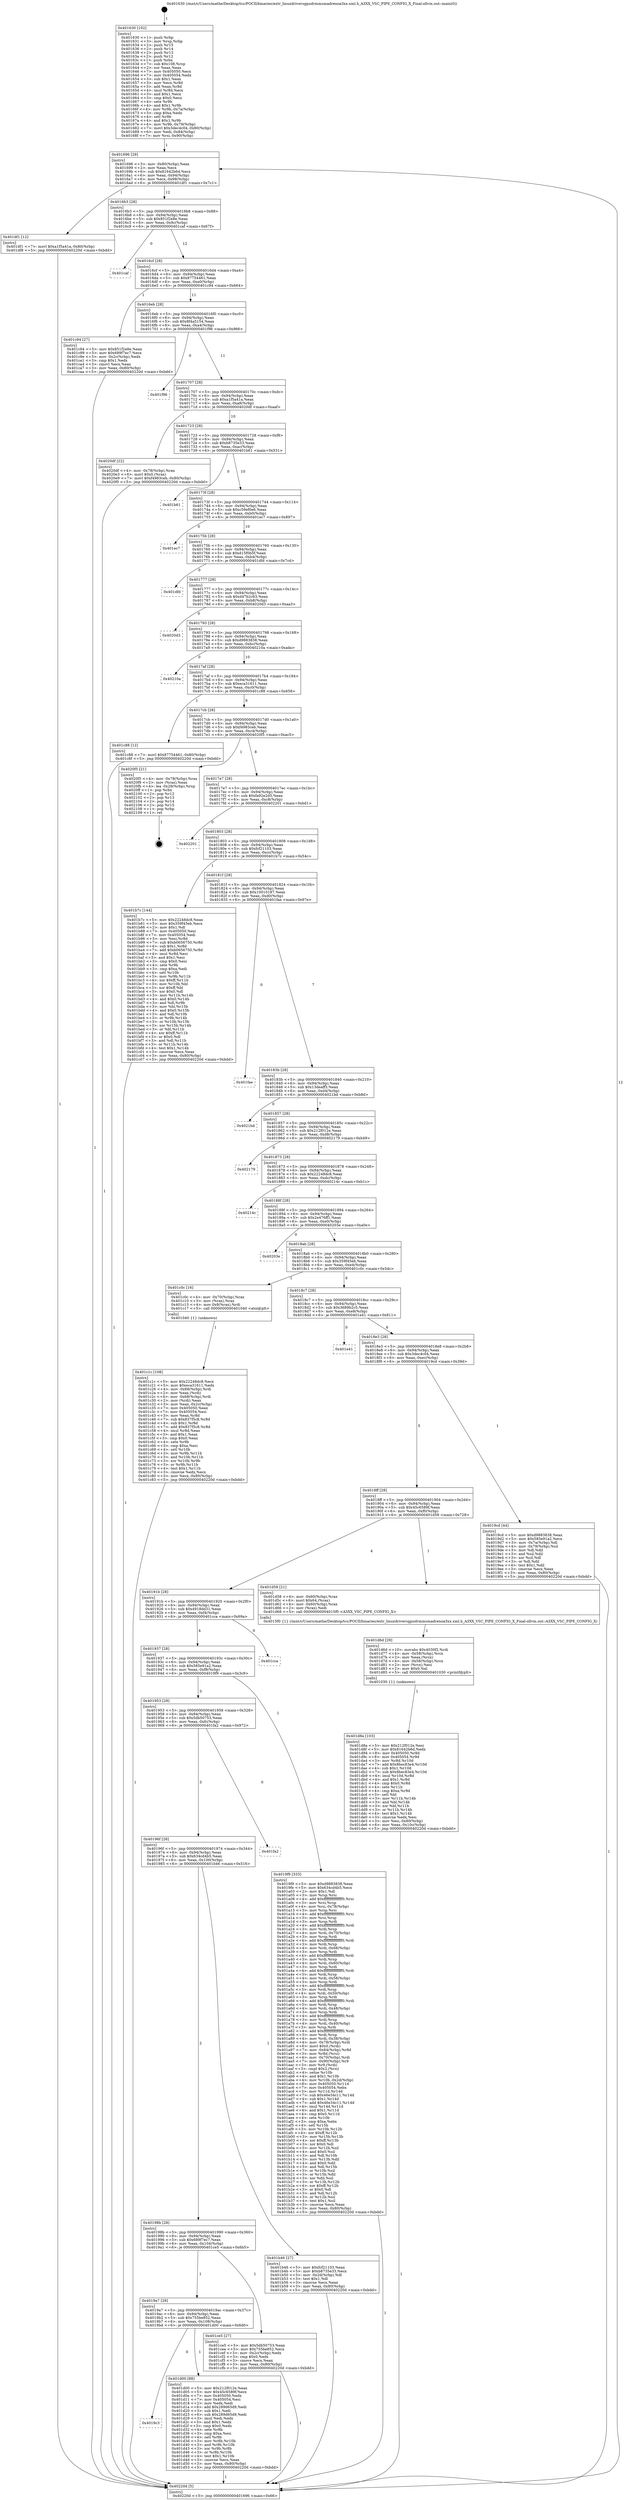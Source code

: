 digraph "0x401630" {
  label = "0x401630 (/mnt/c/Users/mathe/Desktop/tcc/POCII/binaries/extr_linuxdriversgpudrmmsmadrenoa3xx.xml.h_A3XX_VSC_PIPE_CONFIG_X_Final-ollvm.out::main(0))"
  labelloc = "t"
  node[shape=record]

  Entry [label="",width=0.3,height=0.3,shape=circle,fillcolor=black,style=filled]
  "0x401696" [label="{
     0x401696 [29]\l
     | [instrs]\l
     &nbsp;&nbsp;0x401696 \<+3\>: mov -0x80(%rbp),%eax\l
     &nbsp;&nbsp;0x401699 \<+2\>: mov %eax,%ecx\l
     &nbsp;&nbsp;0x40169b \<+6\>: sub $0x81642b6d,%ecx\l
     &nbsp;&nbsp;0x4016a1 \<+6\>: mov %eax,-0x94(%rbp)\l
     &nbsp;&nbsp;0x4016a7 \<+6\>: mov %ecx,-0x98(%rbp)\l
     &nbsp;&nbsp;0x4016ad \<+6\>: je 0000000000401df1 \<main+0x7c1\>\l
  }"]
  "0x401df1" [label="{
     0x401df1 [12]\l
     | [instrs]\l
     &nbsp;&nbsp;0x401df1 \<+7\>: movl $0xa1f5a41a,-0x80(%rbp)\l
     &nbsp;&nbsp;0x401df8 \<+5\>: jmp 000000000040220d \<main+0xbdd\>\l
  }"]
  "0x4016b3" [label="{
     0x4016b3 [28]\l
     | [instrs]\l
     &nbsp;&nbsp;0x4016b3 \<+5\>: jmp 00000000004016b8 \<main+0x88\>\l
     &nbsp;&nbsp;0x4016b8 \<+6\>: mov -0x94(%rbp),%eax\l
     &nbsp;&nbsp;0x4016be \<+5\>: sub $0x851f2e8e,%eax\l
     &nbsp;&nbsp;0x4016c3 \<+6\>: mov %eax,-0x9c(%rbp)\l
     &nbsp;&nbsp;0x4016c9 \<+6\>: je 0000000000401caf \<main+0x67f\>\l
  }"]
  Exit [label="",width=0.3,height=0.3,shape=circle,fillcolor=black,style=filled,peripheries=2]
  "0x401caf" [label="{
     0x401caf\l
  }", style=dashed]
  "0x4016cf" [label="{
     0x4016cf [28]\l
     | [instrs]\l
     &nbsp;&nbsp;0x4016cf \<+5\>: jmp 00000000004016d4 \<main+0xa4\>\l
     &nbsp;&nbsp;0x4016d4 \<+6\>: mov -0x94(%rbp),%eax\l
     &nbsp;&nbsp;0x4016da \<+5\>: sub $0x87754461,%eax\l
     &nbsp;&nbsp;0x4016df \<+6\>: mov %eax,-0xa0(%rbp)\l
     &nbsp;&nbsp;0x4016e5 \<+6\>: je 0000000000401c94 \<main+0x664\>\l
  }"]
  "0x401d8a" [label="{
     0x401d8a [103]\l
     | [instrs]\l
     &nbsp;&nbsp;0x401d8a \<+5\>: mov $0x212f012e,%esi\l
     &nbsp;&nbsp;0x401d8f \<+5\>: mov $0x81642b6d,%edx\l
     &nbsp;&nbsp;0x401d94 \<+8\>: mov 0x405050,%r8d\l
     &nbsp;&nbsp;0x401d9c \<+8\>: mov 0x405054,%r9d\l
     &nbsp;&nbsp;0x401da4 \<+3\>: mov %r8d,%r10d\l
     &nbsp;&nbsp;0x401da7 \<+7\>: add $0x8bec83e4,%r10d\l
     &nbsp;&nbsp;0x401dae \<+4\>: sub $0x1,%r10d\l
     &nbsp;&nbsp;0x401db2 \<+7\>: sub $0x8bec83e4,%r10d\l
     &nbsp;&nbsp;0x401db9 \<+4\>: imul %r10d,%r8d\l
     &nbsp;&nbsp;0x401dbd \<+4\>: and $0x1,%r8d\l
     &nbsp;&nbsp;0x401dc1 \<+4\>: cmp $0x0,%r8d\l
     &nbsp;&nbsp;0x401dc5 \<+4\>: sete %r11b\l
     &nbsp;&nbsp;0x401dc9 \<+4\>: cmp $0xa,%r9d\l
     &nbsp;&nbsp;0x401dcd \<+3\>: setl %bl\l
     &nbsp;&nbsp;0x401dd0 \<+3\>: mov %r11b,%r14b\l
     &nbsp;&nbsp;0x401dd3 \<+3\>: and %bl,%r14b\l
     &nbsp;&nbsp;0x401dd6 \<+3\>: xor %bl,%r11b\l
     &nbsp;&nbsp;0x401dd9 \<+3\>: or %r11b,%r14b\l
     &nbsp;&nbsp;0x401ddc \<+4\>: test $0x1,%r14b\l
     &nbsp;&nbsp;0x401de0 \<+3\>: cmovne %edx,%esi\l
     &nbsp;&nbsp;0x401de3 \<+3\>: mov %esi,-0x80(%rbp)\l
     &nbsp;&nbsp;0x401de6 \<+6\>: mov %eax,-0x10c(%rbp)\l
     &nbsp;&nbsp;0x401dec \<+5\>: jmp 000000000040220d \<main+0xbdd\>\l
  }"]
  "0x401c94" [label="{
     0x401c94 [27]\l
     | [instrs]\l
     &nbsp;&nbsp;0x401c94 \<+5\>: mov $0x851f2e8e,%eax\l
     &nbsp;&nbsp;0x401c99 \<+5\>: mov $0x689f7ec7,%ecx\l
     &nbsp;&nbsp;0x401c9e \<+3\>: mov -0x2c(%rbp),%edx\l
     &nbsp;&nbsp;0x401ca1 \<+3\>: cmp $0x1,%edx\l
     &nbsp;&nbsp;0x401ca4 \<+3\>: cmovl %ecx,%eax\l
     &nbsp;&nbsp;0x401ca7 \<+3\>: mov %eax,-0x80(%rbp)\l
     &nbsp;&nbsp;0x401caa \<+5\>: jmp 000000000040220d \<main+0xbdd\>\l
  }"]
  "0x4016eb" [label="{
     0x4016eb [28]\l
     | [instrs]\l
     &nbsp;&nbsp;0x4016eb \<+5\>: jmp 00000000004016f0 \<main+0xc0\>\l
     &nbsp;&nbsp;0x4016f0 \<+6\>: mov -0x94(%rbp),%eax\l
     &nbsp;&nbsp;0x4016f6 \<+5\>: sub $0x8f4a5154,%eax\l
     &nbsp;&nbsp;0x4016fb \<+6\>: mov %eax,-0xa4(%rbp)\l
     &nbsp;&nbsp;0x401701 \<+6\>: je 0000000000401f96 \<main+0x966\>\l
  }"]
  "0x401d6d" [label="{
     0x401d6d [29]\l
     | [instrs]\l
     &nbsp;&nbsp;0x401d6d \<+10\>: movabs $0x4030f2,%rdi\l
     &nbsp;&nbsp;0x401d77 \<+4\>: mov -0x58(%rbp),%rcx\l
     &nbsp;&nbsp;0x401d7b \<+2\>: mov %eax,(%rcx)\l
     &nbsp;&nbsp;0x401d7d \<+4\>: mov -0x58(%rbp),%rcx\l
     &nbsp;&nbsp;0x401d81 \<+2\>: mov (%rcx),%esi\l
     &nbsp;&nbsp;0x401d83 \<+2\>: mov $0x0,%al\l
     &nbsp;&nbsp;0x401d85 \<+5\>: call 0000000000401030 \<printf@plt\>\l
     | [calls]\l
     &nbsp;&nbsp;0x401030 \{1\} (unknown)\l
  }"]
  "0x401f96" [label="{
     0x401f96\l
  }", style=dashed]
  "0x401707" [label="{
     0x401707 [28]\l
     | [instrs]\l
     &nbsp;&nbsp;0x401707 \<+5\>: jmp 000000000040170c \<main+0xdc\>\l
     &nbsp;&nbsp;0x40170c \<+6\>: mov -0x94(%rbp),%eax\l
     &nbsp;&nbsp;0x401712 \<+5\>: sub $0xa1f5a41a,%eax\l
     &nbsp;&nbsp;0x401717 \<+6\>: mov %eax,-0xa8(%rbp)\l
     &nbsp;&nbsp;0x40171d \<+6\>: je 00000000004020df \<main+0xaaf\>\l
  }"]
  "0x4019c3" [label="{
     0x4019c3\l
  }", style=dashed]
  "0x4020df" [label="{
     0x4020df [22]\l
     | [instrs]\l
     &nbsp;&nbsp;0x4020df \<+4\>: mov -0x78(%rbp),%rax\l
     &nbsp;&nbsp;0x4020e3 \<+6\>: movl $0x0,(%rax)\l
     &nbsp;&nbsp;0x4020e9 \<+7\>: movl $0xf4983ceb,-0x80(%rbp)\l
     &nbsp;&nbsp;0x4020f0 \<+5\>: jmp 000000000040220d \<main+0xbdd\>\l
  }"]
  "0x401723" [label="{
     0x401723 [28]\l
     | [instrs]\l
     &nbsp;&nbsp;0x401723 \<+5\>: jmp 0000000000401728 \<main+0xf8\>\l
     &nbsp;&nbsp;0x401728 \<+6\>: mov -0x94(%rbp),%eax\l
     &nbsp;&nbsp;0x40172e \<+5\>: sub $0xb8735e33,%eax\l
     &nbsp;&nbsp;0x401733 \<+6\>: mov %eax,-0xac(%rbp)\l
     &nbsp;&nbsp;0x401739 \<+6\>: je 0000000000401b61 \<main+0x531\>\l
  }"]
  "0x401d00" [label="{
     0x401d00 [88]\l
     | [instrs]\l
     &nbsp;&nbsp;0x401d00 \<+5\>: mov $0x212f012e,%eax\l
     &nbsp;&nbsp;0x401d05 \<+5\>: mov $0x45c6589f,%ecx\l
     &nbsp;&nbsp;0x401d0a \<+7\>: mov 0x405050,%edx\l
     &nbsp;&nbsp;0x401d11 \<+7\>: mov 0x405054,%esi\l
     &nbsp;&nbsp;0x401d18 \<+2\>: mov %edx,%edi\l
     &nbsp;&nbsp;0x401d1a \<+6\>: add $0x289d65d9,%edi\l
     &nbsp;&nbsp;0x401d20 \<+3\>: sub $0x1,%edi\l
     &nbsp;&nbsp;0x401d23 \<+6\>: sub $0x289d65d9,%edi\l
     &nbsp;&nbsp;0x401d29 \<+3\>: imul %edi,%edx\l
     &nbsp;&nbsp;0x401d2c \<+3\>: and $0x1,%edx\l
     &nbsp;&nbsp;0x401d2f \<+3\>: cmp $0x0,%edx\l
     &nbsp;&nbsp;0x401d32 \<+4\>: sete %r8b\l
     &nbsp;&nbsp;0x401d36 \<+3\>: cmp $0xa,%esi\l
     &nbsp;&nbsp;0x401d39 \<+4\>: setl %r9b\l
     &nbsp;&nbsp;0x401d3d \<+3\>: mov %r8b,%r10b\l
     &nbsp;&nbsp;0x401d40 \<+3\>: and %r9b,%r10b\l
     &nbsp;&nbsp;0x401d43 \<+3\>: xor %r9b,%r8b\l
     &nbsp;&nbsp;0x401d46 \<+3\>: or %r8b,%r10b\l
     &nbsp;&nbsp;0x401d49 \<+4\>: test $0x1,%r10b\l
     &nbsp;&nbsp;0x401d4d \<+3\>: cmovne %ecx,%eax\l
     &nbsp;&nbsp;0x401d50 \<+3\>: mov %eax,-0x80(%rbp)\l
     &nbsp;&nbsp;0x401d53 \<+5\>: jmp 000000000040220d \<main+0xbdd\>\l
  }"]
  "0x401b61" [label="{
     0x401b61\l
  }", style=dashed]
  "0x40173f" [label="{
     0x40173f [28]\l
     | [instrs]\l
     &nbsp;&nbsp;0x40173f \<+5\>: jmp 0000000000401744 \<main+0x114\>\l
     &nbsp;&nbsp;0x401744 \<+6\>: mov -0x94(%rbp),%eax\l
     &nbsp;&nbsp;0x40174a \<+5\>: sub $0xc59ef0e6,%eax\l
     &nbsp;&nbsp;0x40174f \<+6\>: mov %eax,-0xb0(%rbp)\l
     &nbsp;&nbsp;0x401755 \<+6\>: je 0000000000401ec7 \<main+0x897\>\l
  }"]
  "0x4019a7" [label="{
     0x4019a7 [28]\l
     | [instrs]\l
     &nbsp;&nbsp;0x4019a7 \<+5\>: jmp 00000000004019ac \<main+0x37c\>\l
     &nbsp;&nbsp;0x4019ac \<+6\>: mov -0x94(%rbp),%eax\l
     &nbsp;&nbsp;0x4019b2 \<+5\>: sub $0x755be852,%eax\l
     &nbsp;&nbsp;0x4019b7 \<+6\>: mov %eax,-0x108(%rbp)\l
     &nbsp;&nbsp;0x4019bd \<+6\>: je 0000000000401d00 \<main+0x6d0\>\l
  }"]
  "0x401ec7" [label="{
     0x401ec7\l
  }", style=dashed]
  "0x40175b" [label="{
     0x40175b [28]\l
     | [instrs]\l
     &nbsp;&nbsp;0x40175b \<+5\>: jmp 0000000000401760 \<main+0x130\>\l
     &nbsp;&nbsp;0x401760 \<+6\>: mov -0x94(%rbp),%eax\l
     &nbsp;&nbsp;0x401766 \<+5\>: sub $0xd15f0b5f,%eax\l
     &nbsp;&nbsp;0x40176b \<+6\>: mov %eax,-0xb4(%rbp)\l
     &nbsp;&nbsp;0x401771 \<+6\>: je 0000000000401dfd \<main+0x7cd\>\l
  }"]
  "0x401ce5" [label="{
     0x401ce5 [27]\l
     | [instrs]\l
     &nbsp;&nbsp;0x401ce5 \<+5\>: mov $0x5db50753,%eax\l
     &nbsp;&nbsp;0x401cea \<+5\>: mov $0x755be852,%ecx\l
     &nbsp;&nbsp;0x401cef \<+3\>: mov -0x2c(%rbp),%edx\l
     &nbsp;&nbsp;0x401cf2 \<+3\>: cmp $0x0,%edx\l
     &nbsp;&nbsp;0x401cf5 \<+3\>: cmove %ecx,%eax\l
     &nbsp;&nbsp;0x401cf8 \<+3\>: mov %eax,-0x80(%rbp)\l
     &nbsp;&nbsp;0x401cfb \<+5\>: jmp 000000000040220d \<main+0xbdd\>\l
  }"]
  "0x401dfd" [label="{
     0x401dfd\l
  }", style=dashed]
  "0x401777" [label="{
     0x401777 [28]\l
     | [instrs]\l
     &nbsp;&nbsp;0x401777 \<+5\>: jmp 000000000040177c \<main+0x14c\>\l
     &nbsp;&nbsp;0x40177c \<+6\>: mov -0x94(%rbp),%eax\l
     &nbsp;&nbsp;0x401782 \<+5\>: sub $0xd47b2c63,%eax\l
     &nbsp;&nbsp;0x401787 \<+6\>: mov %eax,-0xb8(%rbp)\l
     &nbsp;&nbsp;0x40178d \<+6\>: je 00000000004020d3 \<main+0xaa3\>\l
  }"]
  "0x401c1c" [label="{
     0x401c1c [108]\l
     | [instrs]\l
     &nbsp;&nbsp;0x401c1c \<+5\>: mov $0x22248dc8,%ecx\l
     &nbsp;&nbsp;0x401c21 \<+5\>: mov $0xeca31611,%edx\l
     &nbsp;&nbsp;0x401c26 \<+4\>: mov -0x68(%rbp),%rdi\l
     &nbsp;&nbsp;0x401c2a \<+2\>: mov %eax,(%rdi)\l
     &nbsp;&nbsp;0x401c2c \<+4\>: mov -0x68(%rbp),%rdi\l
     &nbsp;&nbsp;0x401c30 \<+2\>: mov (%rdi),%eax\l
     &nbsp;&nbsp;0x401c32 \<+3\>: mov %eax,-0x2c(%rbp)\l
     &nbsp;&nbsp;0x401c35 \<+7\>: mov 0x405050,%eax\l
     &nbsp;&nbsp;0x401c3c \<+7\>: mov 0x405054,%esi\l
     &nbsp;&nbsp;0x401c43 \<+3\>: mov %eax,%r8d\l
     &nbsp;&nbsp;0x401c46 \<+7\>: sub $0x837f5c8,%r8d\l
     &nbsp;&nbsp;0x401c4d \<+4\>: sub $0x1,%r8d\l
     &nbsp;&nbsp;0x401c51 \<+7\>: add $0x837f5c8,%r8d\l
     &nbsp;&nbsp;0x401c58 \<+4\>: imul %r8d,%eax\l
     &nbsp;&nbsp;0x401c5c \<+3\>: and $0x1,%eax\l
     &nbsp;&nbsp;0x401c5f \<+3\>: cmp $0x0,%eax\l
     &nbsp;&nbsp;0x401c62 \<+4\>: sete %r9b\l
     &nbsp;&nbsp;0x401c66 \<+3\>: cmp $0xa,%esi\l
     &nbsp;&nbsp;0x401c69 \<+4\>: setl %r10b\l
     &nbsp;&nbsp;0x401c6d \<+3\>: mov %r9b,%r11b\l
     &nbsp;&nbsp;0x401c70 \<+3\>: and %r10b,%r11b\l
     &nbsp;&nbsp;0x401c73 \<+3\>: xor %r10b,%r9b\l
     &nbsp;&nbsp;0x401c76 \<+3\>: or %r9b,%r11b\l
     &nbsp;&nbsp;0x401c79 \<+4\>: test $0x1,%r11b\l
     &nbsp;&nbsp;0x401c7d \<+3\>: cmovne %edx,%ecx\l
     &nbsp;&nbsp;0x401c80 \<+3\>: mov %ecx,-0x80(%rbp)\l
     &nbsp;&nbsp;0x401c83 \<+5\>: jmp 000000000040220d \<main+0xbdd\>\l
  }"]
  "0x4020d3" [label="{
     0x4020d3\l
  }", style=dashed]
  "0x401793" [label="{
     0x401793 [28]\l
     | [instrs]\l
     &nbsp;&nbsp;0x401793 \<+5\>: jmp 0000000000401798 \<main+0x168\>\l
     &nbsp;&nbsp;0x401798 \<+6\>: mov -0x94(%rbp),%eax\l
     &nbsp;&nbsp;0x40179e \<+5\>: sub $0xd9883838,%eax\l
     &nbsp;&nbsp;0x4017a3 \<+6\>: mov %eax,-0xbc(%rbp)\l
     &nbsp;&nbsp;0x4017a9 \<+6\>: je 000000000040210a \<main+0xada\>\l
  }"]
  "0x40198b" [label="{
     0x40198b [28]\l
     | [instrs]\l
     &nbsp;&nbsp;0x40198b \<+5\>: jmp 0000000000401990 \<main+0x360\>\l
     &nbsp;&nbsp;0x401990 \<+6\>: mov -0x94(%rbp),%eax\l
     &nbsp;&nbsp;0x401996 \<+5\>: sub $0x689f7ec7,%eax\l
     &nbsp;&nbsp;0x40199b \<+6\>: mov %eax,-0x104(%rbp)\l
     &nbsp;&nbsp;0x4019a1 \<+6\>: je 0000000000401ce5 \<main+0x6b5\>\l
  }"]
  "0x40210a" [label="{
     0x40210a\l
  }", style=dashed]
  "0x4017af" [label="{
     0x4017af [28]\l
     | [instrs]\l
     &nbsp;&nbsp;0x4017af \<+5\>: jmp 00000000004017b4 \<main+0x184\>\l
     &nbsp;&nbsp;0x4017b4 \<+6\>: mov -0x94(%rbp),%eax\l
     &nbsp;&nbsp;0x4017ba \<+5\>: sub $0xeca31611,%eax\l
     &nbsp;&nbsp;0x4017bf \<+6\>: mov %eax,-0xc0(%rbp)\l
     &nbsp;&nbsp;0x4017c5 \<+6\>: je 0000000000401c88 \<main+0x658\>\l
  }"]
  "0x401b46" [label="{
     0x401b46 [27]\l
     | [instrs]\l
     &nbsp;&nbsp;0x401b46 \<+5\>: mov $0xfcf21103,%eax\l
     &nbsp;&nbsp;0x401b4b \<+5\>: mov $0xb8735e33,%ecx\l
     &nbsp;&nbsp;0x401b50 \<+3\>: mov -0x2d(%rbp),%dl\l
     &nbsp;&nbsp;0x401b53 \<+3\>: test $0x1,%dl\l
     &nbsp;&nbsp;0x401b56 \<+3\>: cmovne %ecx,%eax\l
     &nbsp;&nbsp;0x401b59 \<+3\>: mov %eax,-0x80(%rbp)\l
     &nbsp;&nbsp;0x401b5c \<+5\>: jmp 000000000040220d \<main+0xbdd\>\l
  }"]
  "0x401c88" [label="{
     0x401c88 [12]\l
     | [instrs]\l
     &nbsp;&nbsp;0x401c88 \<+7\>: movl $0x87754461,-0x80(%rbp)\l
     &nbsp;&nbsp;0x401c8f \<+5\>: jmp 000000000040220d \<main+0xbdd\>\l
  }"]
  "0x4017cb" [label="{
     0x4017cb [28]\l
     | [instrs]\l
     &nbsp;&nbsp;0x4017cb \<+5\>: jmp 00000000004017d0 \<main+0x1a0\>\l
     &nbsp;&nbsp;0x4017d0 \<+6\>: mov -0x94(%rbp),%eax\l
     &nbsp;&nbsp;0x4017d6 \<+5\>: sub $0xf4983ceb,%eax\l
     &nbsp;&nbsp;0x4017db \<+6\>: mov %eax,-0xc4(%rbp)\l
     &nbsp;&nbsp;0x4017e1 \<+6\>: je 00000000004020f5 \<main+0xac5\>\l
  }"]
  "0x40196f" [label="{
     0x40196f [28]\l
     | [instrs]\l
     &nbsp;&nbsp;0x40196f \<+5\>: jmp 0000000000401974 \<main+0x344\>\l
     &nbsp;&nbsp;0x401974 \<+6\>: mov -0x94(%rbp),%eax\l
     &nbsp;&nbsp;0x40197a \<+5\>: sub $0x634cd4b5,%eax\l
     &nbsp;&nbsp;0x40197f \<+6\>: mov %eax,-0x100(%rbp)\l
     &nbsp;&nbsp;0x401985 \<+6\>: je 0000000000401b46 \<main+0x516\>\l
  }"]
  "0x4020f5" [label="{
     0x4020f5 [21]\l
     | [instrs]\l
     &nbsp;&nbsp;0x4020f5 \<+4\>: mov -0x78(%rbp),%rax\l
     &nbsp;&nbsp;0x4020f9 \<+2\>: mov (%rax),%eax\l
     &nbsp;&nbsp;0x4020fb \<+4\>: lea -0x28(%rbp),%rsp\l
     &nbsp;&nbsp;0x4020ff \<+1\>: pop %rbx\l
     &nbsp;&nbsp;0x402100 \<+2\>: pop %r12\l
     &nbsp;&nbsp;0x402102 \<+2\>: pop %r13\l
     &nbsp;&nbsp;0x402104 \<+2\>: pop %r14\l
     &nbsp;&nbsp;0x402106 \<+2\>: pop %r15\l
     &nbsp;&nbsp;0x402108 \<+1\>: pop %rbp\l
     &nbsp;&nbsp;0x402109 \<+1\>: ret\l
  }"]
  "0x4017e7" [label="{
     0x4017e7 [28]\l
     | [instrs]\l
     &nbsp;&nbsp;0x4017e7 \<+5\>: jmp 00000000004017ec \<main+0x1bc\>\l
     &nbsp;&nbsp;0x4017ec \<+6\>: mov -0x94(%rbp),%eax\l
     &nbsp;&nbsp;0x4017f2 \<+5\>: sub $0xfa92e2d5,%eax\l
     &nbsp;&nbsp;0x4017f7 \<+6\>: mov %eax,-0xc8(%rbp)\l
     &nbsp;&nbsp;0x4017fd \<+6\>: je 0000000000402201 \<main+0xbd1\>\l
  }"]
  "0x401fa2" [label="{
     0x401fa2\l
  }", style=dashed]
  "0x402201" [label="{
     0x402201\l
  }", style=dashed]
  "0x401803" [label="{
     0x401803 [28]\l
     | [instrs]\l
     &nbsp;&nbsp;0x401803 \<+5\>: jmp 0000000000401808 \<main+0x1d8\>\l
     &nbsp;&nbsp;0x401808 \<+6\>: mov -0x94(%rbp),%eax\l
     &nbsp;&nbsp;0x40180e \<+5\>: sub $0xfcf21103,%eax\l
     &nbsp;&nbsp;0x401813 \<+6\>: mov %eax,-0xcc(%rbp)\l
     &nbsp;&nbsp;0x401819 \<+6\>: je 0000000000401b7c \<main+0x54c\>\l
  }"]
  "0x401953" [label="{
     0x401953 [28]\l
     | [instrs]\l
     &nbsp;&nbsp;0x401953 \<+5\>: jmp 0000000000401958 \<main+0x328\>\l
     &nbsp;&nbsp;0x401958 \<+6\>: mov -0x94(%rbp),%eax\l
     &nbsp;&nbsp;0x40195e \<+5\>: sub $0x5db50753,%eax\l
     &nbsp;&nbsp;0x401963 \<+6\>: mov %eax,-0xfc(%rbp)\l
     &nbsp;&nbsp;0x401969 \<+6\>: je 0000000000401fa2 \<main+0x972\>\l
  }"]
  "0x401b7c" [label="{
     0x401b7c [144]\l
     | [instrs]\l
     &nbsp;&nbsp;0x401b7c \<+5\>: mov $0x22248dc8,%eax\l
     &nbsp;&nbsp;0x401b81 \<+5\>: mov $0x359f45eb,%ecx\l
     &nbsp;&nbsp;0x401b86 \<+2\>: mov $0x1,%dl\l
     &nbsp;&nbsp;0x401b88 \<+7\>: mov 0x405050,%esi\l
     &nbsp;&nbsp;0x401b8f \<+7\>: mov 0x405054,%edi\l
     &nbsp;&nbsp;0x401b96 \<+3\>: mov %esi,%r8d\l
     &nbsp;&nbsp;0x401b99 \<+7\>: sub $0xb0656750,%r8d\l
     &nbsp;&nbsp;0x401ba0 \<+4\>: sub $0x1,%r8d\l
     &nbsp;&nbsp;0x401ba4 \<+7\>: add $0xb0656750,%r8d\l
     &nbsp;&nbsp;0x401bab \<+4\>: imul %r8d,%esi\l
     &nbsp;&nbsp;0x401baf \<+3\>: and $0x1,%esi\l
     &nbsp;&nbsp;0x401bb2 \<+3\>: cmp $0x0,%esi\l
     &nbsp;&nbsp;0x401bb5 \<+4\>: sete %r9b\l
     &nbsp;&nbsp;0x401bb9 \<+3\>: cmp $0xa,%edi\l
     &nbsp;&nbsp;0x401bbc \<+4\>: setl %r10b\l
     &nbsp;&nbsp;0x401bc0 \<+3\>: mov %r9b,%r11b\l
     &nbsp;&nbsp;0x401bc3 \<+4\>: xor $0xff,%r11b\l
     &nbsp;&nbsp;0x401bc7 \<+3\>: mov %r10b,%bl\l
     &nbsp;&nbsp;0x401bca \<+3\>: xor $0xff,%bl\l
     &nbsp;&nbsp;0x401bcd \<+3\>: xor $0x0,%dl\l
     &nbsp;&nbsp;0x401bd0 \<+3\>: mov %r11b,%r14b\l
     &nbsp;&nbsp;0x401bd3 \<+4\>: and $0x0,%r14b\l
     &nbsp;&nbsp;0x401bd7 \<+3\>: and %dl,%r9b\l
     &nbsp;&nbsp;0x401bda \<+3\>: mov %bl,%r15b\l
     &nbsp;&nbsp;0x401bdd \<+4\>: and $0x0,%r15b\l
     &nbsp;&nbsp;0x401be1 \<+3\>: and %dl,%r10b\l
     &nbsp;&nbsp;0x401be4 \<+3\>: or %r9b,%r14b\l
     &nbsp;&nbsp;0x401be7 \<+3\>: or %r10b,%r15b\l
     &nbsp;&nbsp;0x401bea \<+3\>: xor %r15b,%r14b\l
     &nbsp;&nbsp;0x401bed \<+3\>: or %bl,%r11b\l
     &nbsp;&nbsp;0x401bf0 \<+4\>: xor $0xff,%r11b\l
     &nbsp;&nbsp;0x401bf4 \<+3\>: or $0x0,%dl\l
     &nbsp;&nbsp;0x401bf7 \<+3\>: and %dl,%r11b\l
     &nbsp;&nbsp;0x401bfa \<+3\>: or %r11b,%r14b\l
     &nbsp;&nbsp;0x401bfd \<+4\>: test $0x1,%r14b\l
     &nbsp;&nbsp;0x401c01 \<+3\>: cmovne %ecx,%eax\l
     &nbsp;&nbsp;0x401c04 \<+3\>: mov %eax,-0x80(%rbp)\l
     &nbsp;&nbsp;0x401c07 \<+5\>: jmp 000000000040220d \<main+0xbdd\>\l
  }"]
  "0x40181f" [label="{
     0x40181f [28]\l
     | [instrs]\l
     &nbsp;&nbsp;0x40181f \<+5\>: jmp 0000000000401824 \<main+0x1f4\>\l
     &nbsp;&nbsp;0x401824 \<+6\>: mov -0x94(%rbp),%eax\l
     &nbsp;&nbsp;0x40182a \<+5\>: sub $0x10010187,%eax\l
     &nbsp;&nbsp;0x40182f \<+6\>: mov %eax,-0xd0(%rbp)\l
     &nbsp;&nbsp;0x401835 \<+6\>: je 0000000000401fae \<main+0x97e\>\l
  }"]
  "0x4019f9" [label="{
     0x4019f9 [333]\l
     | [instrs]\l
     &nbsp;&nbsp;0x4019f9 \<+5\>: mov $0xd9883838,%eax\l
     &nbsp;&nbsp;0x4019fe \<+5\>: mov $0x634cd4b5,%ecx\l
     &nbsp;&nbsp;0x401a03 \<+2\>: mov $0x1,%dl\l
     &nbsp;&nbsp;0x401a05 \<+3\>: mov %rsp,%rsi\l
     &nbsp;&nbsp;0x401a08 \<+4\>: add $0xfffffffffffffff0,%rsi\l
     &nbsp;&nbsp;0x401a0c \<+3\>: mov %rsi,%rsp\l
     &nbsp;&nbsp;0x401a0f \<+4\>: mov %rsi,-0x78(%rbp)\l
     &nbsp;&nbsp;0x401a13 \<+3\>: mov %rsp,%rsi\l
     &nbsp;&nbsp;0x401a16 \<+4\>: add $0xfffffffffffffff0,%rsi\l
     &nbsp;&nbsp;0x401a1a \<+3\>: mov %rsi,%rsp\l
     &nbsp;&nbsp;0x401a1d \<+3\>: mov %rsp,%rdi\l
     &nbsp;&nbsp;0x401a20 \<+4\>: add $0xfffffffffffffff0,%rdi\l
     &nbsp;&nbsp;0x401a24 \<+3\>: mov %rdi,%rsp\l
     &nbsp;&nbsp;0x401a27 \<+4\>: mov %rdi,-0x70(%rbp)\l
     &nbsp;&nbsp;0x401a2b \<+3\>: mov %rsp,%rdi\l
     &nbsp;&nbsp;0x401a2e \<+4\>: add $0xfffffffffffffff0,%rdi\l
     &nbsp;&nbsp;0x401a32 \<+3\>: mov %rdi,%rsp\l
     &nbsp;&nbsp;0x401a35 \<+4\>: mov %rdi,-0x68(%rbp)\l
     &nbsp;&nbsp;0x401a39 \<+3\>: mov %rsp,%rdi\l
     &nbsp;&nbsp;0x401a3c \<+4\>: add $0xfffffffffffffff0,%rdi\l
     &nbsp;&nbsp;0x401a40 \<+3\>: mov %rdi,%rsp\l
     &nbsp;&nbsp;0x401a43 \<+4\>: mov %rdi,-0x60(%rbp)\l
     &nbsp;&nbsp;0x401a47 \<+3\>: mov %rsp,%rdi\l
     &nbsp;&nbsp;0x401a4a \<+4\>: add $0xfffffffffffffff0,%rdi\l
     &nbsp;&nbsp;0x401a4e \<+3\>: mov %rdi,%rsp\l
     &nbsp;&nbsp;0x401a51 \<+4\>: mov %rdi,-0x58(%rbp)\l
     &nbsp;&nbsp;0x401a55 \<+3\>: mov %rsp,%rdi\l
     &nbsp;&nbsp;0x401a58 \<+4\>: add $0xfffffffffffffff0,%rdi\l
     &nbsp;&nbsp;0x401a5c \<+3\>: mov %rdi,%rsp\l
     &nbsp;&nbsp;0x401a5f \<+4\>: mov %rdi,-0x50(%rbp)\l
     &nbsp;&nbsp;0x401a63 \<+3\>: mov %rsp,%rdi\l
     &nbsp;&nbsp;0x401a66 \<+4\>: add $0xfffffffffffffff0,%rdi\l
     &nbsp;&nbsp;0x401a6a \<+3\>: mov %rdi,%rsp\l
     &nbsp;&nbsp;0x401a6d \<+4\>: mov %rdi,-0x48(%rbp)\l
     &nbsp;&nbsp;0x401a71 \<+3\>: mov %rsp,%rdi\l
     &nbsp;&nbsp;0x401a74 \<+4\>: add $0xfffffffffffffff0,%rdi\l
     &nbsp;&nbsp;0x401a78 \<+3\>: mov %rdi,%rsp\l
     &nbsp;&nbsp;0x401a7b \<+4\>: mov %rdi,-0x40(%rbp)\l
     &nbsp;&nbsp;0x401a7f \<+3\>: mov %rsp,%rdi\l
     &nbsp;&nbsp;0x401a82 \<+4\>: add $0xfffffffffffffff0,%rdi\l
     &nbsp;&nbsp;0x401a86 \<+3\>: mov %rdi,%rsp\l
     &nbsp;&nbsp;0x401a89 \<+4\>: mov %rdi,-0x38(%rbp)\l
     &nbsp;&nbsp;0x401a8d \<+4\>: mov -0x78(%rbp),%rdi\l
     &nbsp;&nbsp;0x401a91 \<+6\>: movl $0x0,(%rdi)\l
     &nbsp;&nbsp;0x401a97 \<+7\>: mov -0x84(%rbp),%r8d\l
     &nbsp;&nbsp;0x401a9e \<+3\>: mov %r8d,(%rsi)\l
     &nbsp;&nbsp;0x401aa1 \<+4\>: mov -0x70(%rbp),%rdi\l
     &nbsp;&nbsp;0x401aa5 \<+7\>: mov -0x90(%rbp),%r9\l
     &nbsp;&nbsp;0x401aac \<+3\>: mov %r9,(%rdi)\l
     &nbsp;&nbsp;0x401aaf \<+3\>: cmpl $0x2,(%rsi)\l
     &nbsp;&nbsp;0x401ab2 \<+4\>: setne %r10b\l
     &nbsp;&nbsp;0x401ab6 \<+4\>: and $0x1,%r10b\l
     &nbsp;&nbsp;0x401aba \<+4\>: mov %r10b,-0x2d(%rbp)\l
     &nbsp;&nbsp;0x401abe \<+8\>: mov 0x405050,%r11d\l
     &nbsp;&nbsp;0x401ac6 \<+7\>: mov 0x405054,%ebx\l
     &nbsp;&nbsp;0x401acd \<+3\>: mov %r11d,%r14d\l
     &nbsp;&nbsp;0x401ad0 \<+7\>: sub $0x46e34c11,%r14d\l
     &nbsp;&nbsp;0x401ad7 \<+4\>: sub $0x1,%r14d\l
     &nbsp;&nbsp;0x401adb \<+7\>: add $0x46e34c11,%r14d\l
     &nbsp;&nbsp;0x401ae2 \<+4\>: imul %r14d,%r11d\l
     &nbsp;&nbsp;0x401ae6 \<+4\>: and $0x1,%r11d\l
     &nbsp;&nbsp;0x401aea \<+4\>: cmp $0x0,%r11d\l
     &nbsp;&nbsp;0x401aee \<+4\>: sete %r10b\l
     &nbsp;&nbsp;0x401af2 \<+3\>: cmp $0xa,%ebx\l
     &nbsp;&nbsp;0x401af5 \<+4\>: setl %r15b\l
     &nbsp;&nbsp;0x401af9 \<+3\>: mov %r10b,%r12b\l
     &nbsp;&nbsp;0x401afc \<+4\>: xor $0xff,%r12b\l
     &nbsp;&nbsp;0x401b00 \<+3\>: mov %r15b,%r13b\l
     &nbsp;&nbsp;0x401b03 \<+4\>: xor $0xff,%r13b\l
     &nbsp;&nbsp;0x401b07 \<+3\>: xor $0x0,%dl\l
     &nbsp;&nbsp;0x401b0a \<+3\>: mov %r12b,%sil\l
     &nbsp;&nbsp;0x401b0d \<+4\>: and $0x0,%sil\l
     &nbsp;&nbsp;0x401b11 \<+3\>: and %dl,%r10b\l
     &nbsp;&nbsp;0x401b14 \<+3\>: mov %r13b,%dil\l
     &nbsp;&nbsp;0x401b17 \<+4\>: and $0x0,%dil\l
     &nbsp;&nbsp;0x401b1b \<+3\>: and %dl,%r15b\l
     &nbsp;&nbsp;0x401b1e \<+3\>: or %r10b,%sil\l
     &nbsp;&nbsp;0x401b21 \<+3\>: or %r15b,%dil\l
     &nbsp;&nbsp;0x401b24 \<+3\>: xor %dil,%sil\l
     &nbsp;&nbsp;0x401b27 \<+3\>: or %r13b,%r12b\l
     &nbsp;&nbsp;0x401b2a \<+4\>: xor $0xff,%r12b\l
     &nbsp;&nbsp;0x401b2e \<+3\>: or $0x0,%dl\l
     &nbsp;&nbsp;0x401b31 \<+3\>: and %dl,%r12b\l
     &nbsp;&nbsp;0x401b34 \<+3\>: or %r12b,%sil\l
     &nbsp;&nbsp;0x401b37 \<+4\>: test $0x1,%sil\l
     &nbsp;&nbsp;0x401b3b \<+3\>: cmovne %ecx,%eax\l
     &nbsp;&nbsp;0x401b3e \<+3\>: mov %eax,-0x80(%rbp)\l
     &nbsp;&nbsp;0x401b41 \<+5\>: jmp 000000000040220d \<main+0xbdd\>\l
  }"]
  "0x401fae" [label="{
     0x401fae\l
  }", style=dashed]
  "0x40183b" [label="{
     0x40183b [28]\l
     | [instrs]\l
     &nbsp;&nbsp;0x40183b \<+5\>: jmp 0000000000401840 \<main+0x210\>\l
     &nbsp;&nbsp;0x401840 \<+6\>: mov -0x94(%rbp),%eax\l
     &nbsp;&nbsp;0x401846 \<+5\>: sub $0x13deaff3,%eax\l
     &nbsp;&nbsp;0x40184b \<+6\>: mov %eax,-0xd4(%rbp)\l
     &nbsp;&nbsp;0x401851 \<+6\>: je 00000000004021bd \<main+0xb8d\>\l
  }"]
  "0x401937" [label="{
     0x401937 [28]\l
     | [instrs]\l
     &nbsp;&nbsp;0x401937 \<+5\>: jmp 000000000040193c \<main+0x30c\>\l
     &nbsp;&nbsp;0x40193c \<+6\>: mov -0x94(%rbp),%eax\l
     &nbsp;&nbsp;0x401942 \<+5\>: sub $0x585e91a2,%eax\l
     &nbsp;&nbsp;0x401947 \<+6\>: mov %eax,-0xf8(%rbp)\l
     &nbsp;&nbsp;0x40194d \<+6\>: je 00000000004019f9 \<main+0x3c9\>\l
  }"]
  "0x4021bd" [label="{
     0x4021bd\l
  }", style=dashed]
  "0x401857" [label="{
     0x401857 [28]\l
     | [instrs]\l
     &nbsp;&nbsp;0x401857 \<+5\>: jmp 000000000040185c \<main+0x22c\>\l
     &nbsp;&nbsp;0x40185c \<+6\>: mov -0x94(%rbp),%eax\l
     &nbsp;&nbsp;0x401862 \<+5\>: sub $0x212f012e,%eax\l
     &nbsp;&nbsp;0x401867 \<+6\>: mov %eax,-0xd8(%rbp)\l
     &nbsp;&nbsp;0x40186d \<+6\>: je 0000000000402179 \<main+0xb49\>\l
  }"]
  "0x401cca" [label="{
     0x401cca\l
  }", style=dashed]
  "0x402179" [label="{
     0x402179\l
  }", style=dashed]
  "0x401873" [label="{
     0x401873 [28]\l
     | [instrs]\l
     &nbsp;&nbsp;0x401873 \<+5\>: jmp 0000000000401878 \<main+0x248\>\l
     &nbsp;&nbsp;0x401878 \<+6\>: mov -0x94(%rbp),%eax\l
     &nbsp;&nbsp;0x40187e \<+5\>: sub $0x22248dc8,%eax\l
     &nbsp;&nbsp;0x401883 \<+6\>: mov %eax,-0xdc(%rbp)\l
     &nbsp;&nbsp;0x401889 \<+6\>: je 000000000040214c \<main+0xb1c\>\l
  }"]
  "0x40191b" [label="{
     0x40191b [28]\l
     | [instrs]\l
     &nbsp;&nbsp;0x40191b \<+5\>: jmp 0000000000401920 \<main+0x2f0\>\l
     &nbsp;&nbsp;0x401920 \<+6\>: mov -0x94(%rbp),%eax\l
     &nbsp;&nbsp;0x401926 \<+5\>: sub $0x4918dd31,%eax\l
     &nbsp;&nbsp;0x40192b \<+6\>: mov %eax,-0xf4(%rbp)\l
     &nbsp;&nbsp;0x401931 \<+6\>: je 0000000000401cca \<main+0x69a\>\l
  }"]
  "0x40214c" [label="{
     0x40214c\l
  }", style=dashed]
  "0x40188f" [label="{
     0x40188f [28]\l
     | [instrs]\l
     &nbsp;&nbsp;0x40188f \<+5\>: jmp 0000000000401894 \<main+0x264\>\l
     &nbsp;&nbsp;0x401894 \<+6\>: mov -0x94(%rbp),%eax\l
     &nbsp;&nbsp;0x40189a \<+5\>: sub $0x2e476ff1,%eax\l
     &nbsp;&nbsp;0x40189f \<+6\>: mov %eax,-0xe0(%rbp)\l
     &nbsp;&nbsp;0x4018a5 \<+6\>: je 000000000040203e \<main+0xa0e\>\l
  }"]
  "0x401d58" [label="{
     0x401d58 [21]\l
     | [instrs]\l
     &nbsp;&nbsp;0x401d58 \<+4\>: mov -0x60(%rbp),%rax\l
     &nbsp;&nbsp;0x401d5c \<+6\>: movl $0x64,(%rax)\l
     &nbsp;&nbsp;0x401d62 \<+4\>: mov -0x60(%rbp),%rax\l
     &nbsp;&nbsp;0x401d66 \<+2\>: mov (%rax),%edi\l
     &nbsp;&nbsp;0x401d68 \<+5\>: call 00000000004015f0 \<A3XX_VSC_PIPE_CONFIG_X\>\l
     | [calls]\l
     &nbsp;&nbsp;0x4015f0 \{1\} (/mnt/c/Users/mathe/Desktop/tcc/POCII/binaries/extr_linuxdriversgpudrmmsmadrenoa3xx.xml.h_A3XX_VSC_PIPE_CONFIG_X_Final-ollvm.out::A3XX_VSC_PIPE_CONFIG_X)\l
  }"]
  "0x40203e" [label="{
     0x40203e\l
  }", style=dashed]
  "0x4018ab" [label="{
     0x4018ab [28]\l
     | [instrs]\l
     &nbsp;&nbsp;0x4018ab \<+5\>: jmp 00000000004018b0 \<main+0x280\>\l
     &nbsp;&nbsp;0x4018b0 \<+6\>: mov -0x94(%rbp),%eax\l
     &nbsp;&nbsp;0x4018b6 \<+5\>: sub $0x359f45eb,%eax\l
     &nbsp;&nbsp;0x4018bb \<+6\>: mov %eax,-0xe4(%rbp)\l
     &nbsp;&nbsp;0x4018c1 \<+6\>: je 0000000000401c0c \<main+0x5dc\>\l
  }"]
  "0x401630" [label="{
     0x401630 [102]\l
     | [instrs]\l
     &nbsp;&nbsp;0x401630 \<+1\>: push %rbp\l
     &nbsp;&nbsp;0x401631 \<+3\>: mov %rsp,%rbp\l
     &nbsp;&nbsp;0x401634 \<+2\>: push %r15\l
     &nbsp;&nbsp;0x401636 \<+2\>: push %r14\l
     &nbsp;&nbsp;0x401638 \<+2\>: push %r13\l
     &nbsp;&nbsp;0x40163a \<+2\>: push %r12\l
     &nbsp;&nbsp;0x40163c \<+1\>: push %rbx\l
     &nbsp;&nbsp;0x40163d \<+7\>: sub $0x108,%rsp\l
     &nbsp;&nbsp;0x401644 \<+2\>: xor %eax,%eax\l
     &nbsp;&nbsp;0x401646 \<+7\>: mov 0x405050,%ecx\l
     &nbsp;&nbsp;0x40164d \<+7\>: mov 0x405054,%edx\l
     &nbsp;&nbsp;0x401654 \<+3\>: sub $0x1,%eax\l
     &nbsp;&nbsp;0x401657 \<+3\>: mov %ecx,%r8d\l
     &nbsp;&nbsp;0x40165a \<+3\>: add %eax,%r8d\l
     &nbsp;&nbsp;0x40165d \<+4\>: imul %r8d,%ecx\l
     &nbsp;&nbsp;0x401661 \<+3\>: and $0x1,%ecx\l
     &nbsp;&nbsp;0x401664 \<+3\>: cmp $0x0,%ecx\l
     &nbsp;&nbsp;0x401667 \<+4\>: sete %r9b\l
     &nbsp;&nbsp;0x40166b \<+4\>: and $0x1,%r9b\l
     &nbsp;&nbsp;0x40166f \<+4\>: mov %r9b,-0x7a(%rbp)\l
     &nbsp;&nbsp;0x401673 \<+3\>: cmp $0xa,%edx\l
     &nbsp;&nbsp;0x401676 \<+4\>: setl %r9b\l
     &nbsp;&nbsp;0x40167a \<+4\>: and $0x1,%r9b\l
     &nbsp;&nbsp;0x40167e \<+4\>: mov %r9b,-0x79(%rbp)\l
     &nbsp;&nbsp;0x401682 \<+7\>: movl $0x3dec4c04,-0x80(%rbp)\l
     &nbsp;&nbsp;0x401689 \<+6\>: mov %edi,-0x84(%rbp)\l
     &nbsp;&nbsp;0x40168f \<+7\>: mov %rsi,-0x90(%rbp)\l
  }"]
  "0x401c0c" [label="{
     0x401c0c [16]\l
     | [instrs]\l
     &nbsp;&nbsp;0x401c0c \<+4\>: mov -0x70(%rbp),%rax\l
     &nbsp;&nbsp;0x401c10 \<+3\>: mov (%rax),%rax\l
     &nbsp;&nbsp;0x401c13 \<+4\>: mov 0x8(%rax),%rdi\l
     &nbsp;&nbsp;0x401c17 \<+5\>: call 0000000000401040 \<atoi@plt\>\l
     | [calls]\l
     &nbsp;&nbsp;0x401040 \{1\} (unknown)\l
  }"]
  "0x4018c7" [label="{
     0x4018c7 [28]\l
     | [instrs]\l
     &nbsp;&nbsp;0x4018c7 \<+5\>: jmp 00000000004018cc \<main+0x29c\>\l
     &nbsp;&nbsp;0x4018cc \<+6\>: mov -0x94(%rbp),%eax\l
     &nbsp;&nbsp;0x4018d2 \<+5\>: sub $0x3689b2c5,%eax\l
     &nbsp;&nbsp;0x4018d7 \<+6\>: mov %eax,-0xe8(%rbp)\l
     &nbsp;&nbsp;0x4018dd \<+6\>: je 0000000000401e41 \<main+0x811\>\l
  }"]
  "0x40220d" [label="{
     0x40220d [5]\l
     | [instrs]\l
     &nbsp;&nbsp;0x40220d \<+5\>: jmp 0000000000401696 \<main+0x66\>\l
  }"]
  "0x401e41" [label="{
     0x401e41\l
  }", style=dashed]
  "0x4018e3" [label="{
     0x4018e3 [28]\l
     | [instrs]\l
     &nbsp;&nbsp;0x4018e3 \<+5\>: jmp 00000000004018e8 \<main+0x2b8\>\l
     &nbsp;&nbsp;0x4018e8 \<+6\>: mov -0x94(%rbp),%eax\l
     &nbsp;&nbsp;0x4018ee \<+5\>: sub $0x3dec4c04,%eax\l
     &nbsp;&nbsp;0x4018f3 \<+6\>: mov %eax,-0xec(%rbp)\l
     &nbsp;&nbsp;0x4018f9 \<+6\>: je 00000000004019cd \<main+0x39d\>\l
  }"]
  "0x4018ff" [label="{
     0x4018ff [28]\l
     | [instrs]\l
     &nbsp;&nbsp;0x4018ff \<+5\>: jmp 0000000000401904 \<main+0x2d4\>\l
     &nbsp;&nbsp;0x401904 \<+6\>: mov -0x94(%rbp),%eax\l
     &nbsp;&nbsp;0x40190a \<+5\>: sub $0x45c6589f,%eax\l
     &nbsp;&nbsp;0x40190f \<+6\>: mov %eax,-0xf0(%rbp)\l
     &nbsp;&nbsp;0x401915 \<+6\>: je 0000000000401d58 \<main+0x728\>\l
  }"]
  "0x4019cd" [label="{
     0x4019cd [44]\l
     | [instrs]\l
     &nbsp;&nbsp;0x4019cd \<+5\>: mov $0xd9883838,%eax\l
     &nbsp;&nbsp;0x4019d2 \<+5\>: mov $0x585e91a2,%ecx\l
     &nbsp;&nbsp;0x4019d7 \<+3\>: mov -0x7a(%rbp),%dl\l
     &nbsp;&nbsp;0x4019da \<+4\>: mov -0x79(%rbp),%sil\l
     &nbsp;&nbsp;0x4019de \<+3\>: mov %dl,%dil\l
     &nbsp;&nbsp;0x4019e1 \<+3\>: and %sil,%dil\l
     &nbsp;&nbsp;0x4019e4 \<+3\>: xor %sil,%dl\l
     &nbsp;&nbsp;0x4019e7 \<+3\>: or %dl,%dil\l
     &nbsp;&nbsp;0x4019ea \<+4\>: test $0x1,%dil\l
     &nbsp;&nbsp;0x4019ee \<+3\>: cmovne %ecx,%eax\l
     &nbsp;&nbsp;0x4019f1 \<+3\>: mov %eax,-0x80(%rbp)\l
     &nbsp;&nbsp;0x4019f4 \<+5\>: jmp 000000000040220d \<main+0xbdd\>\l
  }"]
  Entry -> "0x401630" [label=" 1"]
  "0x401696" -> "0x401df1" [label=" 1"]
  "0x401696" -> "0x4016b3" [label=" 12"]
  "0x4020f5" -> Exit [label=" 1"]
  "0x4016b3" -> "0x401caf" [label=" 0"]
  "0x4016b3" -> "0x4016cf" [label=" 12"]
  "0x4020df" -> "0x40220d" [label=" 1"]
  "0x4016cf" -> "0x401c94" [label=" 1"]
  "0x4016cf" -> "0x4016eb" [label=" 11"]
  "0x401df1" -> "0x40220d" [label=" 1"]
  "0x4016eb" -> "0x401f96" [label=" 0"]
  "0x4016eb" -> "0x401707" [label=" 11"]
  "0x401d8a" -> "0x40220d" [label=" 1"]
  "0x401707" -> "0x4020df" [label=" 1"]
  "0x401707" -> "0x401723" [label=" 10"]
  "0x401d6d" -> "0x401d8a" [label=" 1"]
  "0x401723" -> "0x401b61" [label=" 0"]
  "0x401723" -> "0x40173f" [label=" 10"]
  "0x401d58" -> "0x401d6d" [label=" 1"]
  "0x40173f" -> "0x401ec7" [label=" 0"]
  "0x40173f" -> "0x40175b" [label=" 10"]
  "0x4019a7" -> "0x4019c3" [label=" 0"]
  "0x40175b" -> "0x401dfd" [label=" 0"]
  "0x40175b" -> "0x401777" [label=" 10"]
  "0x4019a7" -> "0x401d00" [label=" 1"]
  "0x401777" -> "0x4020d3" [label=" 0"]
  "0x401777" -> "0x401793" [label=" 10"]
  "0x401ce5" -> "0x40220d" [label=" 1"]
  "0x401793" -> "0x40210a" [label=" 0"]
  "0x401793" -> "0x4017af" [label=" 10"]
  "0x40198b" -> "0x4019a7" [label=" 1"]
  "0x4017af" -> "0x401c88" [label=" 1"]
  "0x4017af" -> "0x4017cb" [label=" 9"]
  "0x40198b" -> "0x401ce5" [label=" 1"]
  "0x4017cb" -> "0x4020f5" [label=" 1"]
  "0x4017cb" -> "0x4017e7" [label=" 8"]
  "0x401c94" -> "0x40220d" [label=" 1"]
  "0x4017e7" -> "0x402201" [label=" 0"]
  "0x4017e7" -> "0x401803" [label=" 8"]
  "0x401c88" -> "0x40220d" [label=" 1"]
  "0x401803" -> "0x401b7c" [label=" 1"]
  "0x401803" -> "0x40181f" [label=" 7"]
  "0x401b7c" -> "0x40220d" [label=" 1"]
  "0x40181f" -> "0x401fae" [label=" 0"]
  "0x40181f" -> "0x40183b" [label=" 7"]
  "0x401b46" -> "0x40220d" [label=" 1"]
  "0x40183b" -> "0x4021bd" [label=" 0"]
  "0x40183b" -> "0x401857" [label=" 7"]
  "0x40196f" -> "0x401b46" [label=" 1"]
  "0x401857" -> "0x402179" [label=" 0"]
  "0x401857" -> "0x401873" [label=" 7"]
  "0x401d00" -> "0x40220d" [label=" 1"]
  "0x401873" -> "0x40214c" [label=" 0"]
  "0x401873" -> "0x40188f" [label=" 7"]
  "0x401953" -> "0x401fa2" [label=" 0"]
  "0x40188f" -> "0x40203e" [label=" 0"]
  "0x40188f" -> "0x4018ab" [label=" 7"]
  "0x401c1c" -> "0x40220d" [label=" 1"]
  "0x4018ab" -> "0x401c0c" [label=" 1"]
  "0x4018ab" -> "0x4018c7" [label=" 6"]
  "0x401c0c" -> "0x401c1c" [label=" 1"]
  "0x4018c7" -> "0x401e41" [label=" 0"]
  "0x4018c7" -> "0x4018e3" [label=" 6"]
  "0x401937" -> "0x401953" [label=" 3"]
  "0x4018e3" -> "0x4019cd" [label=" 1"]
  "0x4018e3" -> "0x4018ff" [label=" 5"]
  "0x4019cd" -> "0x40220d" [label=" 1"]
  "0x401630" -> "0x401696" [label=" 1"]
  "0x40220d" -> "0x401696" [label=" 12"]
  "0x4019f9" -> "0x40220d" [label=" 1"]
  "0x4018ff" -> "0x401d58" [label=" 1"]
  "0x4018ff" -> "0x40191b" [label=" 4"]
  "0x401953" -> "0x40196f" [label=" 3"]
  "0x40191b" -> "0x401cca" [label=" 0"]
  "0x40191b" -> "0x401937" [label=" 4"]
  "0x40196f" -> "0x40198b" [label=" 2"]
  "0x401937" -> "0x4019f9" [label=" 1"]
}
